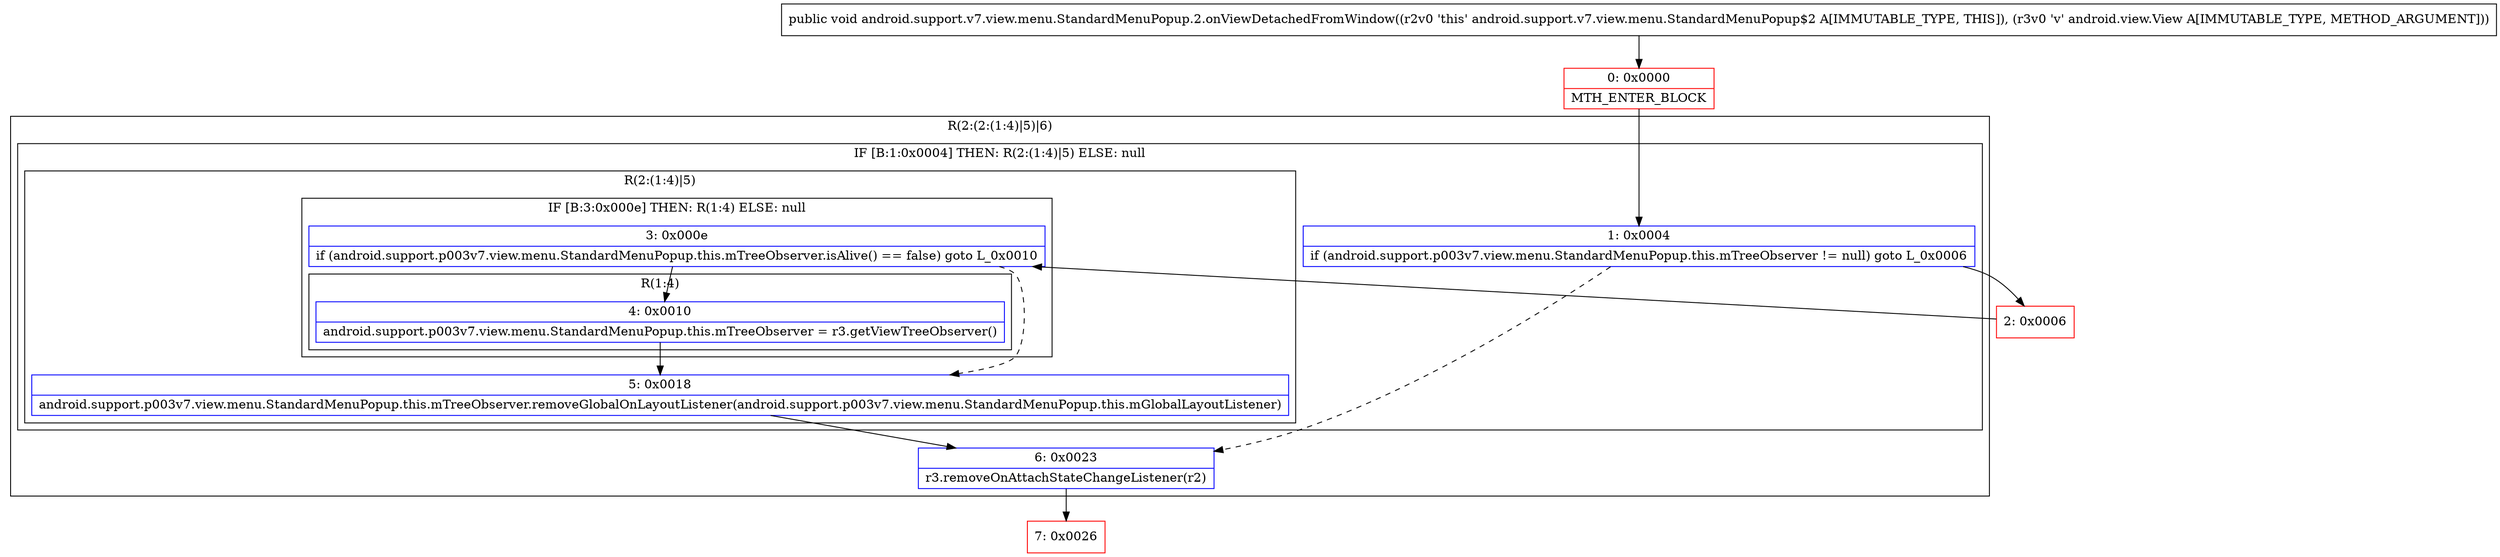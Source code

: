 digraph "CFG forandroid.support.v7.view.menu.StandardMenuPopup.2.onViewDetachedFromWindow(Landroid\/view\/View;)V" {
subgraph cluster_Region_1849125575 {
label = "R(2:(2:(1:4)|5)|6)";
node [shape=record,color=blue];
subgraph cluster_IfRegion_1809511905 {
label = "IF [B:1:0x0004] THEN: R(2:(1:4)|5) ELSE: null";
node [shape=record,color=blue];
Node_1 [shape=record,label="{1\:\ 0x0004|if (android.support.p003v7.view.menu.StandardMenuPopup.this.mTreeObserver != null) goto L_0x0006\l}"];
subgraph cluster_Region_548501553 {
label = "R(2:(1:4)|5)";
node [shape=record,color=blue];
subgraph cluster_IfRegion_1235579139 {
label = "IF [B:3:0x000e] THEN: R(1:4) ELSE: null";
node [shape=record,color=blue];
Node_3 [shape=record,label="{3\:\ 0x000e|if (android.support.p003v7.view.menu.StandardMenuPopup.this.mTreeObserver.isAlive() == false) goto L_0x0010\l}"];
subgraph cluster_Region_479284130 {
label = "R(1:4)";
node [shape=record,color=blue];
Node_4 [shape=record,label="{4\:\ 0x0010|android.support.p003v7.view.menu.StandardMenuPopup.this.mTreeObserver = r3.getViewTreeObserver()\l}"];
}
}
Node_5 [shape=record,label="{5\:\ 0x0018|android.support.p003v7.view.menu.StandardMenuPopup.this.mTreeObserver.removeGlobalOnLayoutListener(android.support.p003v7.view.menu.StandardMenuPopup.this.mGlobalLayoutListener)\l}"];
}
}
Node_6 [shape=record,label="{6\:\ 0x0023|r3.removeOnAttachStateChangeListener(r2)\l}"];
}
Node_0 [shape=record,color=red,label="{0\:\ 0x0000|MTH_ENTER_BLOCK\l}"];
Node_2 [shape=record,color=red,label="{2\:\ 0x0006}"];
Node_7 [shape=record,color=red,label="{7\:\ 0x0026}"];
MethodNode[shape=record,label="{public void android.support.v7.view.menu.StandardMenuPopup.2.onViewDetachedFromWindow((r2v0 'this' android.support.v7.view.menu.StandardMenuPopup$2 A[IMMUTABLE_TYPE, THIS]), (r3v0 'v' android.view.View A[IMMUTABLE_TYPE, METHOD_ARGUMENT])) }"];
MethodNode -> Node_0;
Node_1 -> Node_2;
Node_1 -> Node_6[style=dashed];
Node_3 -> Node_4;
Node_3 -> Node_5[style=dashed];
Node_4 -> Node_5;
Node_5 -> Node_6;
Node_6 -> Node_7;
Node_0 -> Node_1;
Node_2 -> Node_3;
}

